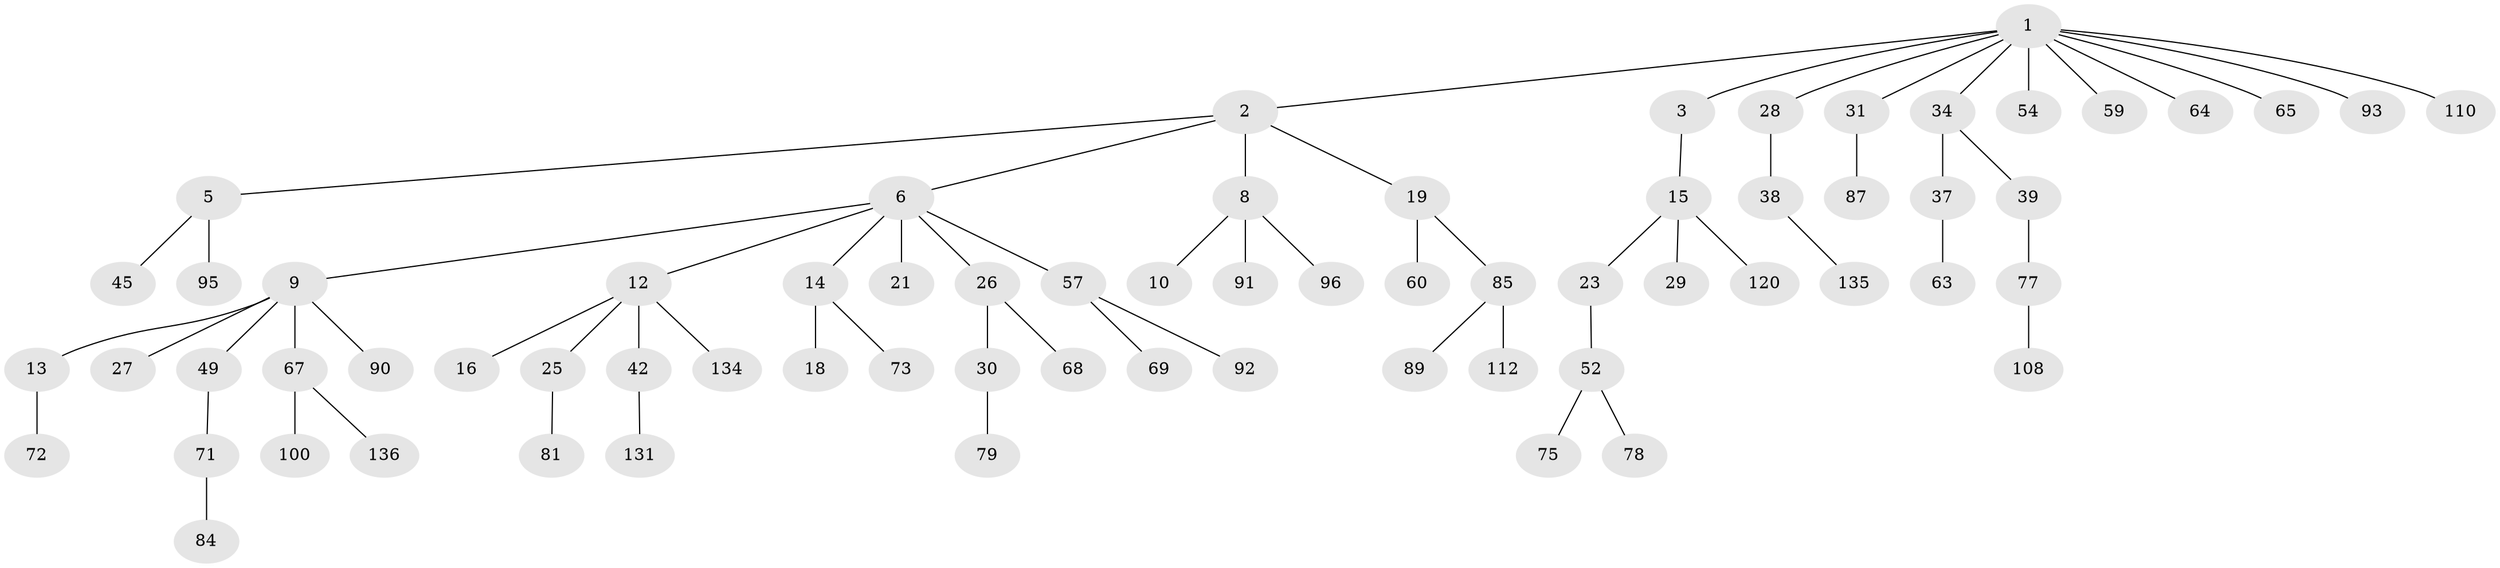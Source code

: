 // original degree distribution, {7: 0.007194244604316547, 3: 0.11510791366906475, 2: 0.3237410071942446, 4: 0.04316546762589928, 8: 0.014388489208633094, 6: 0.014388489208633094, 1: 0.460431654676259, 5: 0.02158273381294964}
// Generated by graph-tools (version 1.1) at 2025/15/03/09/25 04:15:30]
// undirected, 69 vertices, 68 edges
graph export_dot {
graph [start="1"]
  node [color=gray90,style=filled];
  1 [super="+7+22"];
  2 [super="+4"];
  3;
  5 [super="+11"];
  6 [super="+20+55+47"];
  8 [super="+17+48"];
  9;
  10;
  12;
  13 [super="+24+43+102"];
  14;
  15 [super="+35+56+32"];
  16 [super="+104"];
  18;
  19;
  21;
  23;
  25 [super="+111+40"];
  26 [super="+66"];
  27 [super="+125"];
  28 [super="+126+61"];
  29 [super="+76+128"];
  30;
  31 [super="+46"];
  34;
  37;
  38;
  39 [super="+50"];
  42;
  45;
  49 [super="+51"];
  52 [super="+70"];
  54;
  57 [super="+114+127+88"];
  59;
  60;
  63 [super="+124+130"];
  64;
  65 [super="+98"];
  67;
  68 [super="+83"];
  69 [super="+74"];
  71;
  72 [super="+113"];
  73;
  75 [super="+107"];
  77;
  78;
  79;
  81 [super="+121"];
  84;
  85;
  87;
  89;
  90 [super="+123+139"];
  91;
  92;
  93;
  95;
  96 [super="+118"];
  100;
  108;
  110;
  112;
  120;
  131;
  134;
  135;
  136;
  1 -- 2;
  1 -- 3;
  1 -- 28;
  1 -- 31;
  1 -- 65;
  1 -- 64;
  1 -- 110;
  1 -- 34;
  1 -- 54;
  1 -- 59;
  1 -- 93;
  2 -- 19;
  2 -- 8;
  2 -- 5;
  2 -- 6;
  3 -- 15;
  5 -- 45;
  5 -- 95;
  6 -- 9;
  6 -- 12;
  6 -- 14;
  6 -- 26;
  6 -- 21;
  6 -- 57;
  8 -- 10;
  8 -- 91;
  8 -- 96;
  9 -- 13;
  9 -- 27;
  9 -- 49;
  9 -- 67;
  9 -- 90;
  12 -- 16;
  12 -- 25;
  12 -- 42;
  12 -- 134;
  13 -- 72;
  14 -- 18;
  14 -- 73;
  15 -- 23;
  15 -- 29;
  15 -- 120;
  19 -- 60;
  19 -- 85;
  23 -- 52;
  25 -- 81;
  26 -- 30;
  26 -- 68;
  28 -- 38;
  30 -- 79;
  31 -- 87;
  34 -- 37;
  34 -- 39;
  37 -- 63;
  38 -- 135;
  39 -- 77;
  42 -- 131;
  49 -- 71;
  52 -- 75;
  52 -- 78;
  57 -- 69;
  57 -- 92;
  67 -- 100;
  67 -- 136;
  71 -- 84;
  77 -- 108;
  85 -- 89;
  85 -- 112;
}
